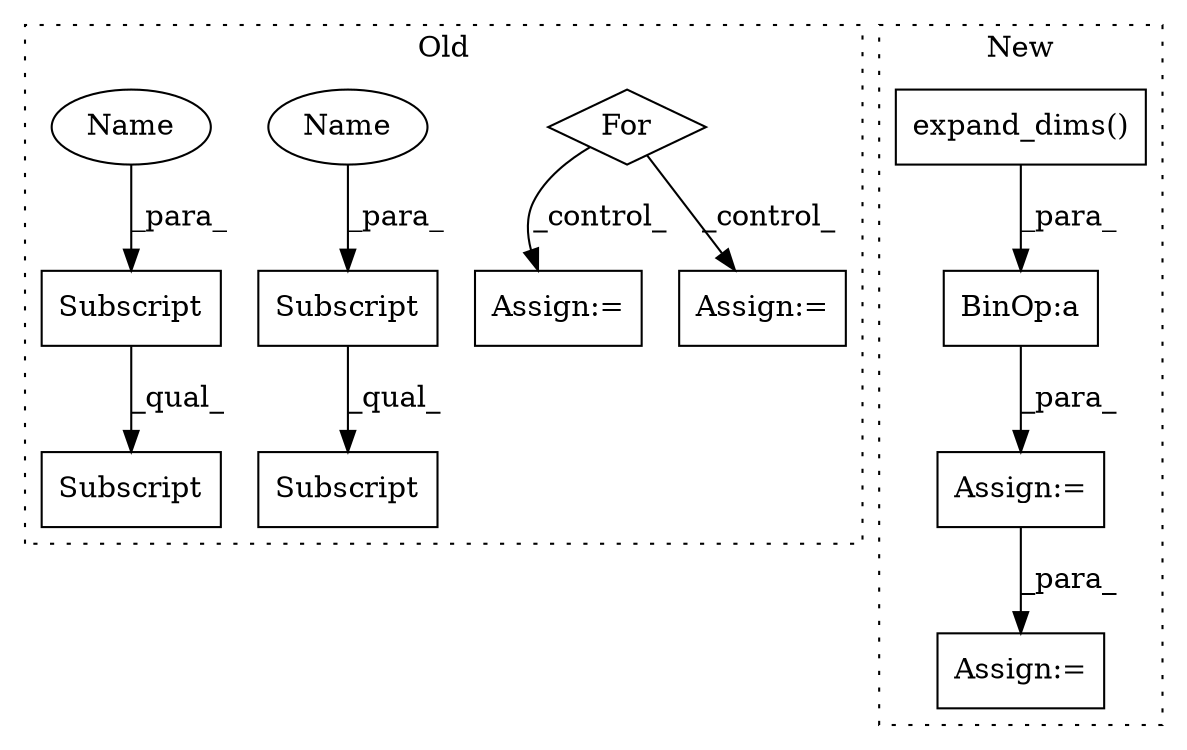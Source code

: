 digraph G {
subgraph cluster0 {
1 [label="Subscript" a="63" s="7525,0" l="14,0" shape="box"];
6 [label="Subscript" a="63" s="7437,0" l="14,0" shape="box"];
7 [label="For" a="107" s="7264,7296" l="4,15" shape="diamond"];
8 [label="Subscript" a="63" s="7523,0" l="21,0" shape="box"];
9 [label="Assign:=" a="68" s="7325" l="4" shape="box"];
10 [label="Subscript" a="63" s="7435,0" l="21,0" shape="box"];
11 [label="Assign:=" a="68" s="7413" l="4" shape="box"];
12 [label="Name" a="87" s="7449" l="1" shape="ellipse"];
13 [label="Name" a="87" s="7537" l="1" shape="ellipse"];
label = "Old";
style="dotted";
}
subgraph cluster1 {
2 [label="expand_dims()" a="75" s="9012,9038" l="15,1" shape="box"];
3 [label="Assign:=" a="68" s="9008" l="3" shape="box"];
4 [label="BinOp:a" a="82" s="9039" l="3" shape="box"];
5 [label="Assign:=" a="68" s="9268" l="3" shape="box"];
label = "New";
style="dotted";
}
1 -> 8 [label="_qual_"];
2 -> 4 [label="_para_"];
3 -> 5 [label="_para_"];
4 -> 3 [label="_para_"];
6 -> 10 [label="_qual_"];
7 -> 9 [label="_control_"];
7 -> 11 [label="_control_"];
12 -> 6 [label="_para_"];
13 -> 1 [label="_para_"];
}